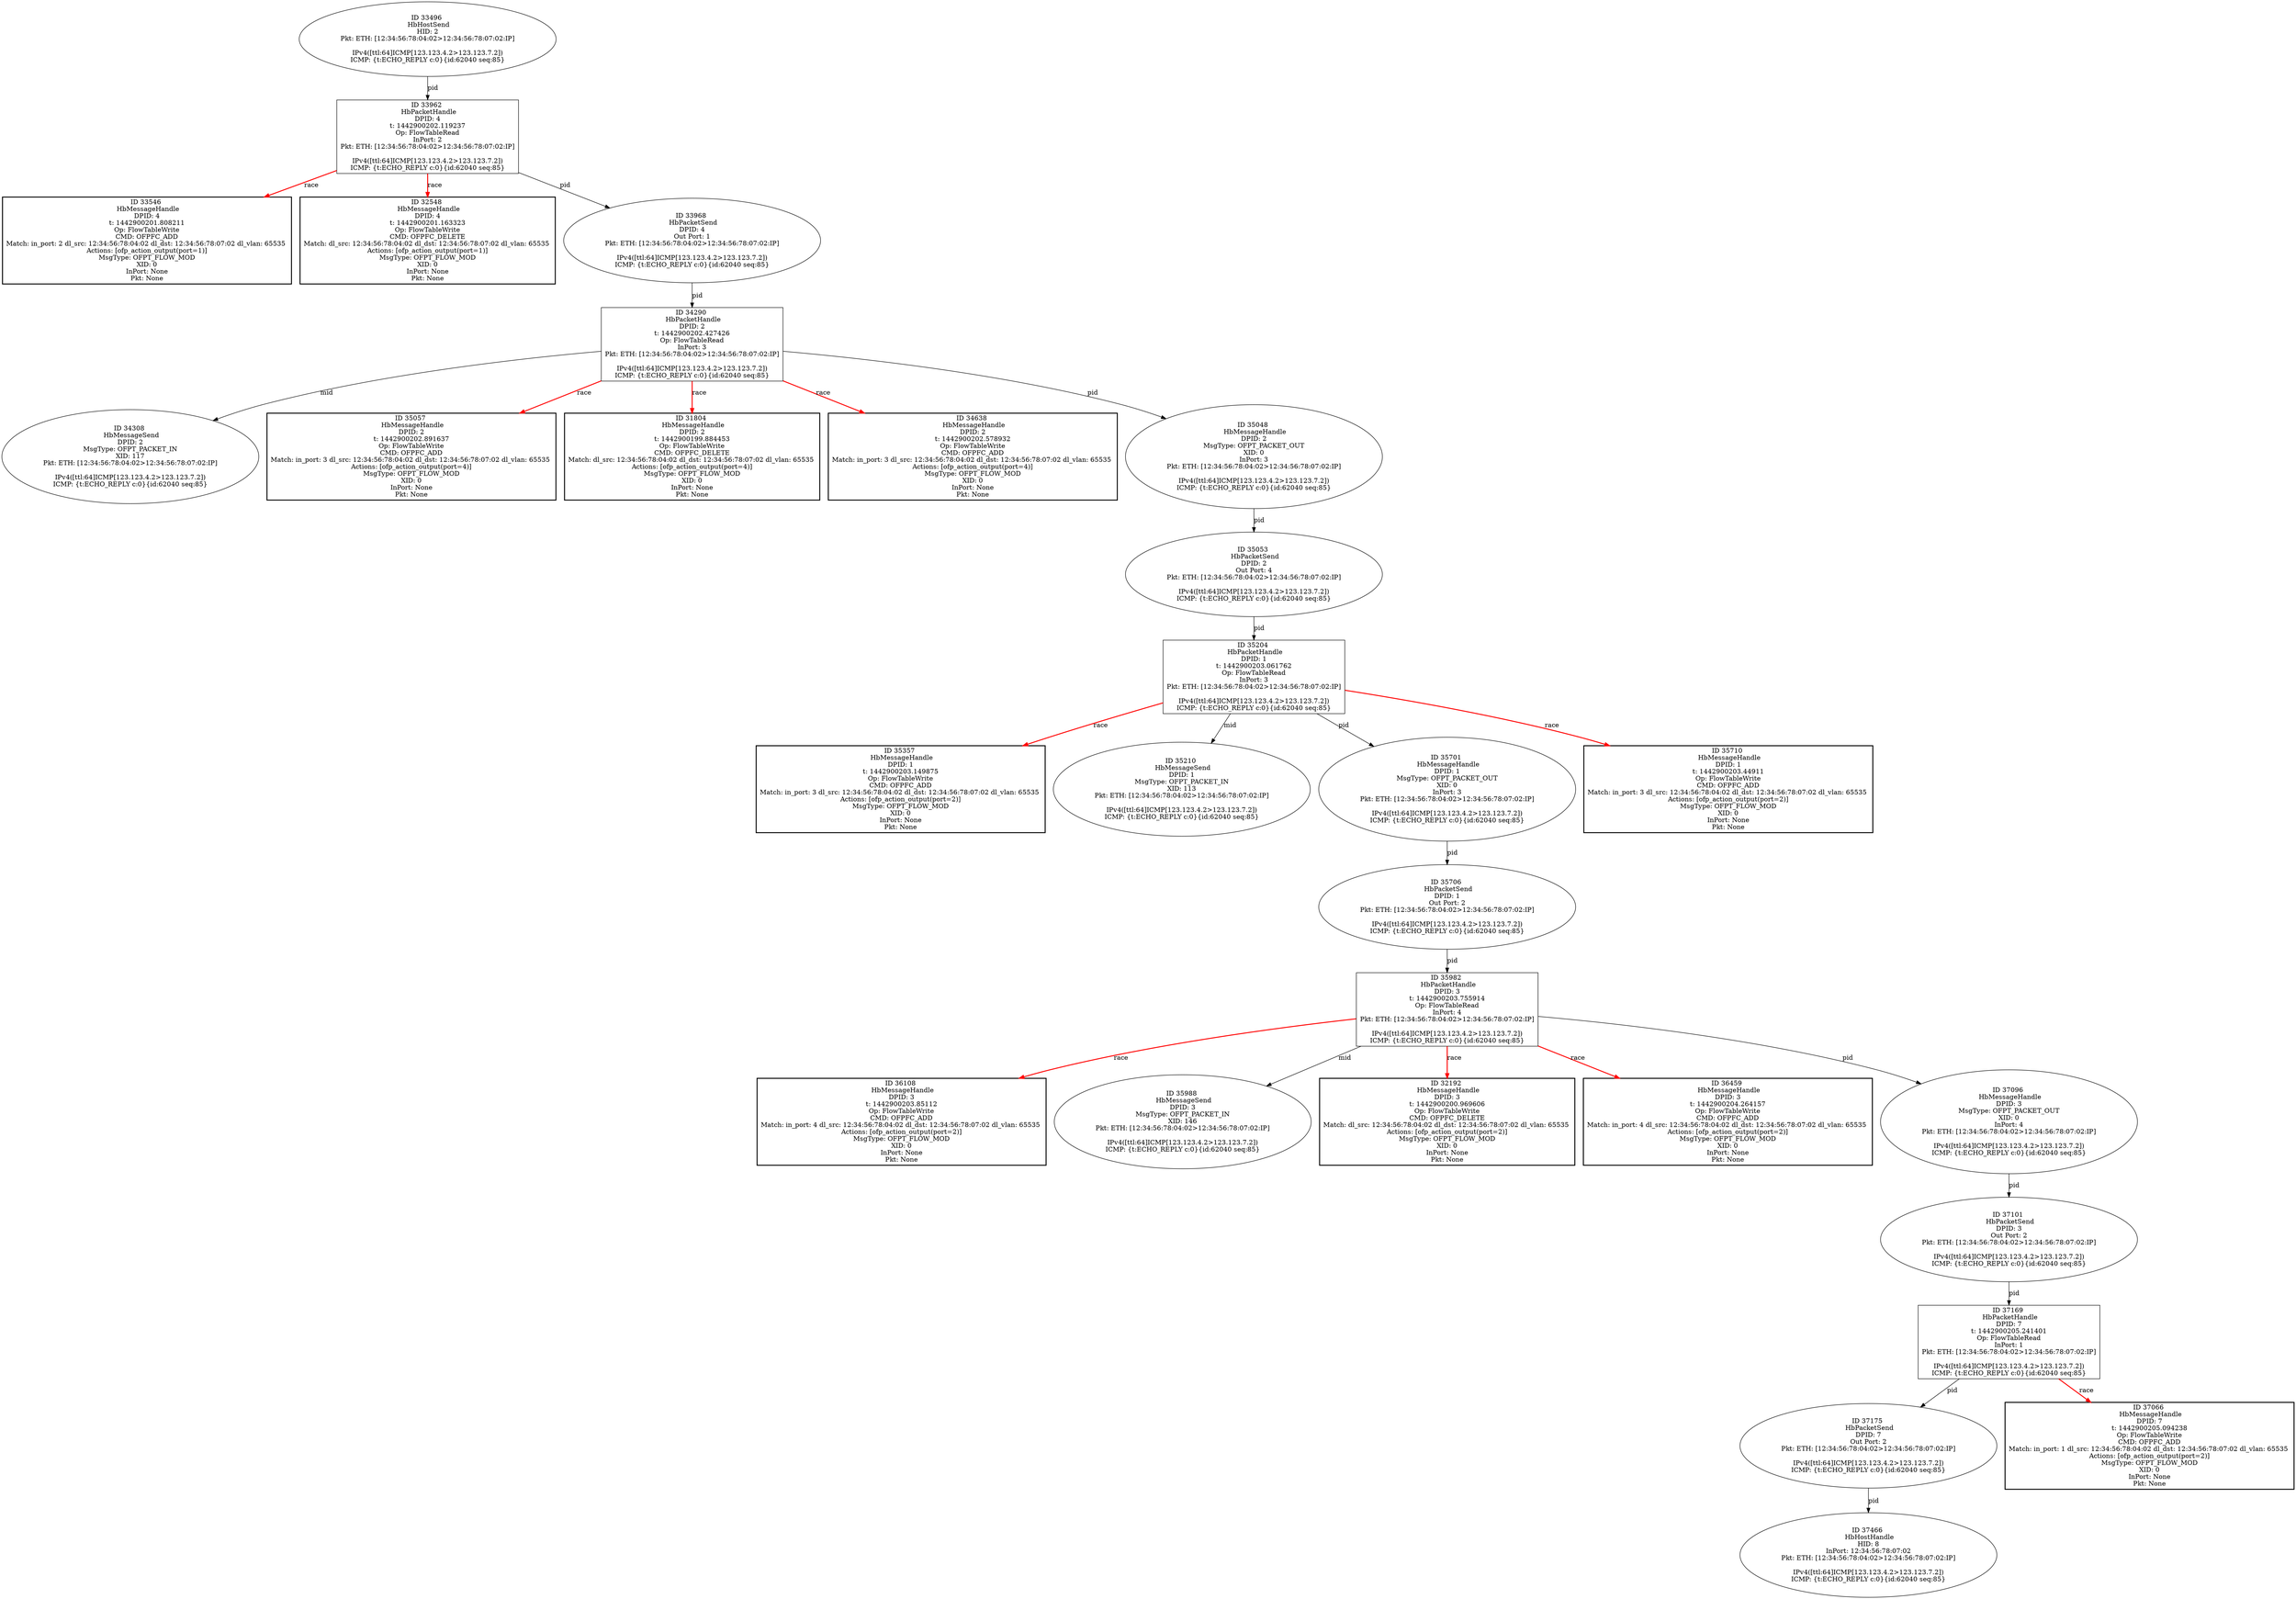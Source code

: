 strict digraph G {
35204 [shape=box, event=<hb_events.HbPacketHandle object at 0x11249ec90>, label="ID 35204 
 HbPacketHandle
DPID: 1
t: 1442900203.061762
Op: FlowTableRead
InPort: 3
Pkt: ETH: [12:34:56:78:04:02>12:34:56:78:07:02:IP]

IPv4([ttl:64]ICMP[123.123.4.2>123.123.7.2])
ICMP: {t:ECHO_REPLY c:0}{id:62040 seq:85}"];
33546 [shape=box, style=bold, event=<hb_events.HbMessageHandle object at 0x11207a3d0>, label="ID 33546 
 HbMessageHandle
DPID: 4
t: 1442900201.808211
Op: FlowTableWrite
CMD: OFPFC_ADD
Match: in_port: 2 dl_src: 12:34:56:78:04:02 dl_dst: 12:34:56:78:07:02 dl_vlan: 65535 
Actions: [ofp_action_output(port=1)]
MsgType: OFPT_FLOW_MOD
XID: 0
InPort: None
Pkt: None"];
36108 [shape=box, style=bold, event=<hb_events.HbMessageHandle object at 0x112819950>, label="ID 36108 
 HbMessageHandle
DPID: 3
t: 1442900203.85112
Op: FlowTableWrite
CMD: OFPFC_ADD
Match: in_port: 4 dl_src: 12:34:56:78:04:02 dl_dst: 12:34:56:78:07:02 dl_vlan: 65535 
Actions: [ofp_action_output(port=2)]
MsgType: OFPT_FLOW_MOD
XID: 0
InPort: None
Pkt: None"];
35982 [shape=box, event=<hb_events.HbPacketHandle object at 0x112799910>, label="ID 35982 
 HbPacketHandle
DPID: 3
t: 1442900203.755914
Op: FlowTableRead
InPort: 4
Pkt: ETH: [12:34:56:78:04:02>12:34:56:78:07:02:IP]

IPv4([ttl:64]ICMP[123.123.4.2>123.123.7.2])
ICMP: {t:ECHO_REPLY c:0}{id:62040 seq:85}"];
37101 [shape=oval, event=<hb_events.HbPacketSend object at 0x112d876d0>, label="ID 37101 
 HbPacketSend
DPID: 3
Out Port: 2
Pkt: ETH: [12:34:56:78:04:02>12:34:56:78:07:02:IP]

IPv4([ttl:64]ICMP[123.123.4.2>123.123.7.2])
ICMP: {t:ECHO_REPLY c:0}{id:62040 seq:85}"];
35988 [shape=oval, event=<hb_events.HbMessageSend object at 0x1127a5910>, label="ID 35988 
 HbMessageSend
DPID: 3
MsgType: OFPT_PACKET_IN
XID: 146
Pkt: ETH: [12:34:56:78:04:02>12:34:56:78:07:02:IP]

IPv4([ttl:64]ICMP[123.123.4.2>123.123.7.2])
ICMP: {t:ECHO_REPLY c:0}{id:62040 seq:85}"];
34308 [shape=oval, event=<hb_events.HbMessageSend object at 0x112201a10>, label="ID 34308 
 HbMessageSend
DPID: 2
MsgType: OFPT_PACKET_IN
XID: 117
Pkt: ETH: [12:34:56:78:04:02>12:34:56:78:07:02:IP]

IPv4([ttl:64]ICMP[123.123.4.2>123.123.7.2])
ICMP: {t:ECHO_REPLY c:0}{id:62040 seq:85}"];
35357 [shape=box, style=bold, event=<hb_events.HbMessageHandle object at 0x1125363d0>, label="ID 35357 
 HbMessageHandle
DPID: 1
t: 1442900203.149875
Op: FlowTableWrite
CMD: OFPFC_ADD
Match: in_port: 3 dl_src: 12:34:56:78:04:02 dl_dst: 12:34:56:78:07:02 dl_vlan: 65535 
Actions: [ofp_action_output(port=2)]
MsgType: OFPT_FLOW_MOD
XID: 0
InPort: None
Pkt: None"];
32548 [shape=box, style=bold, event=<hb_events.HbMessageHandle object at 0x111ef5c10>, label="ID 32548 
 HbMessageHandle
DPID: 4
t: 1442900201.163323
Op: FlowTableWrite
CMD: OFPFC_DELETE
Match: dl_src: 12:34:56:78:04:02 dl_dst: 12:34:56:78:07:02 dl_vlan: 65535 
Actions: [ofp_action_output(port=1)]
MsgType: OFPT_FLOW_MOD
XID: 0
InPort: None
Pkt: None"];
35057 [shape=box, style=bold, event=<hb_events.HbMessageHandle object at 0x11243d190>, label="ID 35057 
 HbMessageHandle
DPID: 2
t: 1442900202.891637
Op: FlowTableWrite
CMD: OFPFC_ADD
Match: in_port: 3 dl_src: 12:34:56:78:04:02 dl_dst: 12:34:56:78:07:02 dl_vlan: 65535 
Actions: [ofp_action_output(port=4)]
MsgType: OFPT_FLOW_MOD
XID: 0
InPort: None
Pkt: None"];
33962 [shape=box, event=<hb_events.HbPacketHandle object at 0x112143f90>, label="ID 33962 
 HbPacketHandle
DPID: 4
t: 1442900202.119237
Op: FlowTableRead
InPort: 2
Pkt: ETH: [12:34:56:78:04:02>12:34:56:78:07:02:IP]

IPv4([ttl:64]ICMP[123.123.4.2>123.123.7.2])
ICMP: {t:ECHO_REPLY c:0}{id:62040 seq:85}"];
33968 [shape=oval, event=<hb_events.HbPacketSend object at 0x11214ab90>, label="ID 33968 
 HbPacketSend
DPID: 4
Out Port: 1
Pkt: ETH: [12:34:56:78:04:02>12:34:56:78:07:02:IP]

IPv4([ttl:64]ICMP[123.123.4.2>123.123.7.2])
ICMP: {t:ECHO_REPLY c:0}{id:62040 seq:85}"];
37169 [shape=box, event=<hb_events.HbPacketHandle object at 0x112dc8f50>, label="ID 37169 
 HbPacketHandle
DPID: 7
t: 1442900205.241401
Op: FlowTableRead
InPort: 1
Pkt: ETH: [12:34:56:78:04:02>12:34:56:78:07:02:IP]

IPv4([ttl:64]ICMP[123.123.4.2>123.123.7.2])
ICMP: {t:ECHO_REPLY c:0}{id:62040 seq:85}"];
37175 [shape=oval, event=<hb_events.HbPacketSend object at 0x112dd5250>, label="ID 37175 
 HbPacketSend
DPID: 7
Out Port: 2
Pkt: ETH: [12:34:56:78:04:02>12:34:56:78:07:02:IP]

IPv4([ttl:64]ICMP[123.123.4.2>123.123.7.2])
ICMP: {t:ECHO_REPLY c:0}{id:62040 seq:85}"];
31804 [shape=box, style=bold, event=<hb_events.HbMessageHandle object at 0x111db28d0>, label="ID 31804 
 HbMessageHandle
DPID: 2
t: 1442900199.884453
Op: FlowTableWrite
CMD: OFPFC_DELETE
Match: dl_src: 12:34:56:78:04:02 dl_dst: 12:34:56:78:07:02 dl_vlan: 65535 
Actions: [ofp_action_output(port=4)]
MsgType: OFPT_FLOW_MOD
XID: 0
InPort: None
Pkt: None"];
35210 [shape=oval, event=<hb_events.HbMessageSend object at 0x1124a4250>, label="ID 35210 
 HbMessageSend
DPID: 1
MsgType: OFPT_PACKET_IN
XID: 113
Pkt: ETH: [12:34:56:78:04:02>12:34:56:78:07:02:IP]

IPv4([ttl:64]ICMP[123.123.4.2>123.123.7.2])
ICMP: {t:ECHO_REPLY c:0}{id:62040 seq:85}"];
32192 [shape=box, style=bold, event=<hb_events.HbMessageHandle object at 0x111e78050>, label="ID 32192 
 HbMessageHandle
DPID: 3
t: 1442900200.969606
Op: FlowTableWrite
CMD: OFPFC_DELETE
Match: dl_src: 12:34:56:78:04:02 dl_dst: 12:34:56:78:07:02 dl_vlan: 65535 
Actions: [ofp_action_output(port=2)]
MsgType: OFPT_FLOW_MOD
XID: 0
InPort: None
Pkt: None"];
37066 [shape=box, style=bold, event=<hb_events.HbMessageHandle object at 0x112d870d0>, label="ID 37066 
 HbMessageHandle
DPID: 7
t: 1442900205.094238
Op: FlowTableWrite
CMD: OFPFC_ADD
Match: in_port: 1 dl_src: 12:34:56:78:04:02 dl_dst: 12:34:56:78:07:02 dl_vlan: 65535 
Actions: [ofp_action_output(port=2)]
MsgType: OFPT_FLOW_MOD
XID: 0
InPort: None
Pkt: None"];
34638 [shape=box, style=bold, event=<hb_events.HbMessageHandle object at 0x1122f4410>, label="ID 34638 
 HbMessageHandle
DPID: 2
t: 1442900202.578932
Op: FlowTableWrite
CMD: OFPFC_ADD
Match: in_port: 3 dl_src: 12:34:56:78:04:02 dl_dst: 12:34:56:78:07:02 dl_vlan: 65535 
Actions: [ofp_action_output(port=4)]
MsgType: OFPT_FLOW_MOD
XID: 0
InPort: None
Pkt: None"];
33496 [shape=oval, event=<hb_events.HbHostSend object at 0x11205bd90>, label="ID 33496 
 HbHostSend
HID: 2
Pkt: ETH: [12:34:56:78:04:02>12:34:56:78:07:02:IP]

IPv4([ttl:64]ICMP[123.123.4.2>123.123.7.2])
ICMP: {t:ECHO_REPLY c:0}{id:62040 seq:85}"];
37466 [shape=oval, event=<hb_events.HbHostHandle object at 0x112f6dd90>, label="ID 37466 
 HbHostHandle
HID: 8
InPort: 12:34:56:78:07:02
Pkt: ETH: [12:34:56:78:04:02>12:34:56:78:07:02:IP]

IPv4([ttl:64]ICMP[123.123.4.2>123.123.7.2])
ICMP: {t:ECHO_REPLY c:0}{id:62040 seq:85}"];
35048 [shape=oval, event=<hb_events.HbMessageHandle object at 0x112430210>, label="ID 35048 
 HbMessageHandle
DPID: 2
MsgType: OFPT_PACKET_OUT
XID: 0
InPort: 3
Pkt: ETH: [12:34:56:78:04:02>12:34:56:78:07:02:IP]

IPv4([ttl:64]ICMP[123.123.4.2>123.123.7.2])
ICMP: {t:ECHO_REPLY c:0}{id:62040 seq:85}"];
36459 [shape=box, style=bold, event=<hb_events.HbMessageHandle object at 0x1129a48d0>, label="ID 36459 
 HbMessageHandle
DPID: 3
t: 1442900204.264157
Op: FlowTableWrite
CMD: OFPFC_ADD
Match: in_port: 4 dl_src: 12:34:56:78:04:02 dl_dst: 12:34:56:78:07:02 dl_vlan: 65535 
Actions: [ofp_action_output(port=2)]
MsgType: OFPT_FLOW_MOD
XID: 0
InPort: None
Pkt: None"];
35053 [shape=oval, event=<hb_events.HbPacketSend object at 0x112430810>, label="ID 35053 
 HbPacketSend
DPID: 2
Out Port: 4
Pkt: ETH: [12:34:56:78:04:02>12:34:56:78:07:02:IP]

IPv4([ttl:64]ICMP[123.123.4.2>123.123.7.2])
ICMP: {t:ECHO_REPLY c:0}{id:62040 seq:85}"];
37096 [shape=oval, event=<hb_events.HbMessageHandle object at 0x112da1b90>, label="ID 37096 
 HbMessageHandle
DPID: 3
MsgType: OFPT_PACKET_OUT
XID: 0
InPort: 4
Pkt: ETH: [12:34:56:78:04:02>12:34:56:78:07:02:IP]

IPv4([ttl:64]ICMP[123.123.4.2>123.123.7.2])
ICMP: {t:ECHO_REPLY c:0}{id:62040 seq:85}"];
34290 [shape=box, event=<hb_events.HbPacketHandle object at 0x112201b90>, label="ID 34290 
 HbPacketHandle
DPID: 2
t: 1442900202.427426
Op: FlowTableRead
InPort: 3
Pkt: ETH: [12:34:56:78:04:02>12:34:56:78:07:02:IP]

IPv4([ttl:64]ICMP[123.123.4.2>123.123.7.2])
ICMP: {t:ECHO_REPLY c:0}{id:62040 seq:85}"];
35701 [shape=oval, event=<hb_events.HbMessageHandle object at 0x112659d50>, label="ID 35701 
 HbMessageHandle
DPID: 1
MsgType: OFPT_PACKET_OUT
XID: 0
InPort: 3
Pkt: ETH: [12:34:56:78:04:02>12:34:56:78:07:02:IP]

IPv4([ttl:64]ICMP[123.123.4.2>123.123.7.2])
ICMP: {t:ECHO_REPLY c:0}{id:62040 seq:85}"];
35706 [shape=oval, event=<hb_events.HbPacketSend object at 0x112626810>, label="ID 35706 
 HbPacketSend
DPID: 1
Out Port: 2
Pkt: ETH: [12:34:56:78:04:02>12:34:56:78:07:02:IP]

IPv4([ttl:64]ICMP[123.123.4.2>123.123.7.2])
ICMP: {t:ECHO_REPLY c:0}{id:62040 seq:85}"];
35710 [shape=box, style=bold, event=<hb_events.HbMessageHandle object at 0x112666990>, label="ID 35710 
 HbMessageHandle
DPID: 1
t: 1442900203.44911
Op: FlowTableWrite
CMD: OFPFC_ADD
Match: in_port: 3 dl_src: 12:34:56:78:04:02 dl_dst: 12:34:56:78:07:02 dl_vlan: 65535 
Actions: [ofp_action_output(port=2)]
MsgType: OFPT_FLOW_MOD
XID: 0
InPort: None
Pkt: None"];
35204 -> 35210  [rel=mid, label=mid];
35204 -> 35701  [rel=pid, label=pid];
35204 -> 35710  [harmful=True, color=red, style=bold, rel=race, label=race];
35204 -> 35357  [harmful=True, color=red, style=bold, rel=race, label=race];
35982 -> 37096  [rel=pid, label=pid];
35982 -> 32192  [harmful=True, color=red, style=bold, rel=race, label=race];
35982 -> 36459  [harmful=True, color=red, style=bold, rel=race, label=race];
35982 -> 35988  [rel=mid, label=mid];
35982 -> 36108  [harmful=True, color=red, style=bold, rel=race, label=race];
37101 -> 37169  [rel=pid, label=pid];
33962 -> 33968  [rel=pid, label=pid];
33962 -> 33546  [harmful=True, color=red, style=bold, rel=race, label=race];
33962 -> 32548  [harmful=True, color=red, style=bold, rel=race, label=race];
33968 -> 34290  [rel=pid, label=pid];
37169 -> 37066  [harmful=True, color=red, style=bold, rel=race, label=race];
37169 -> 37175  [rel=pid, label=pid];
37175 -> 37466  [rel=pid, label=pid];
33496 -> 33962  [rel=pid, label=pid];
35048 -> 35053  [rel=pid, label=pid];
35053 -> 35204  [rel=pid, label=pid];
37096 -> 37101  [rel=pid, label=pid];
34290 -> 35048  [rel=pid, label=pid];
34290 -> 31804  [harmful=True, color=red, style=bold, rel=race, label=race];
34290 -> 34308  [rel=mid, label=mid];
34290 -> 34638  [harmful=True, color=red, style=bold, rel=race, label=race];
34290 -> 35057  [harmful=True, color=red, style=bold, rel=race, label=race];
35701 -> 35706  [rel=pid, label=pid];
35706 -> 35982  [rel=pid, label=pid];
}
